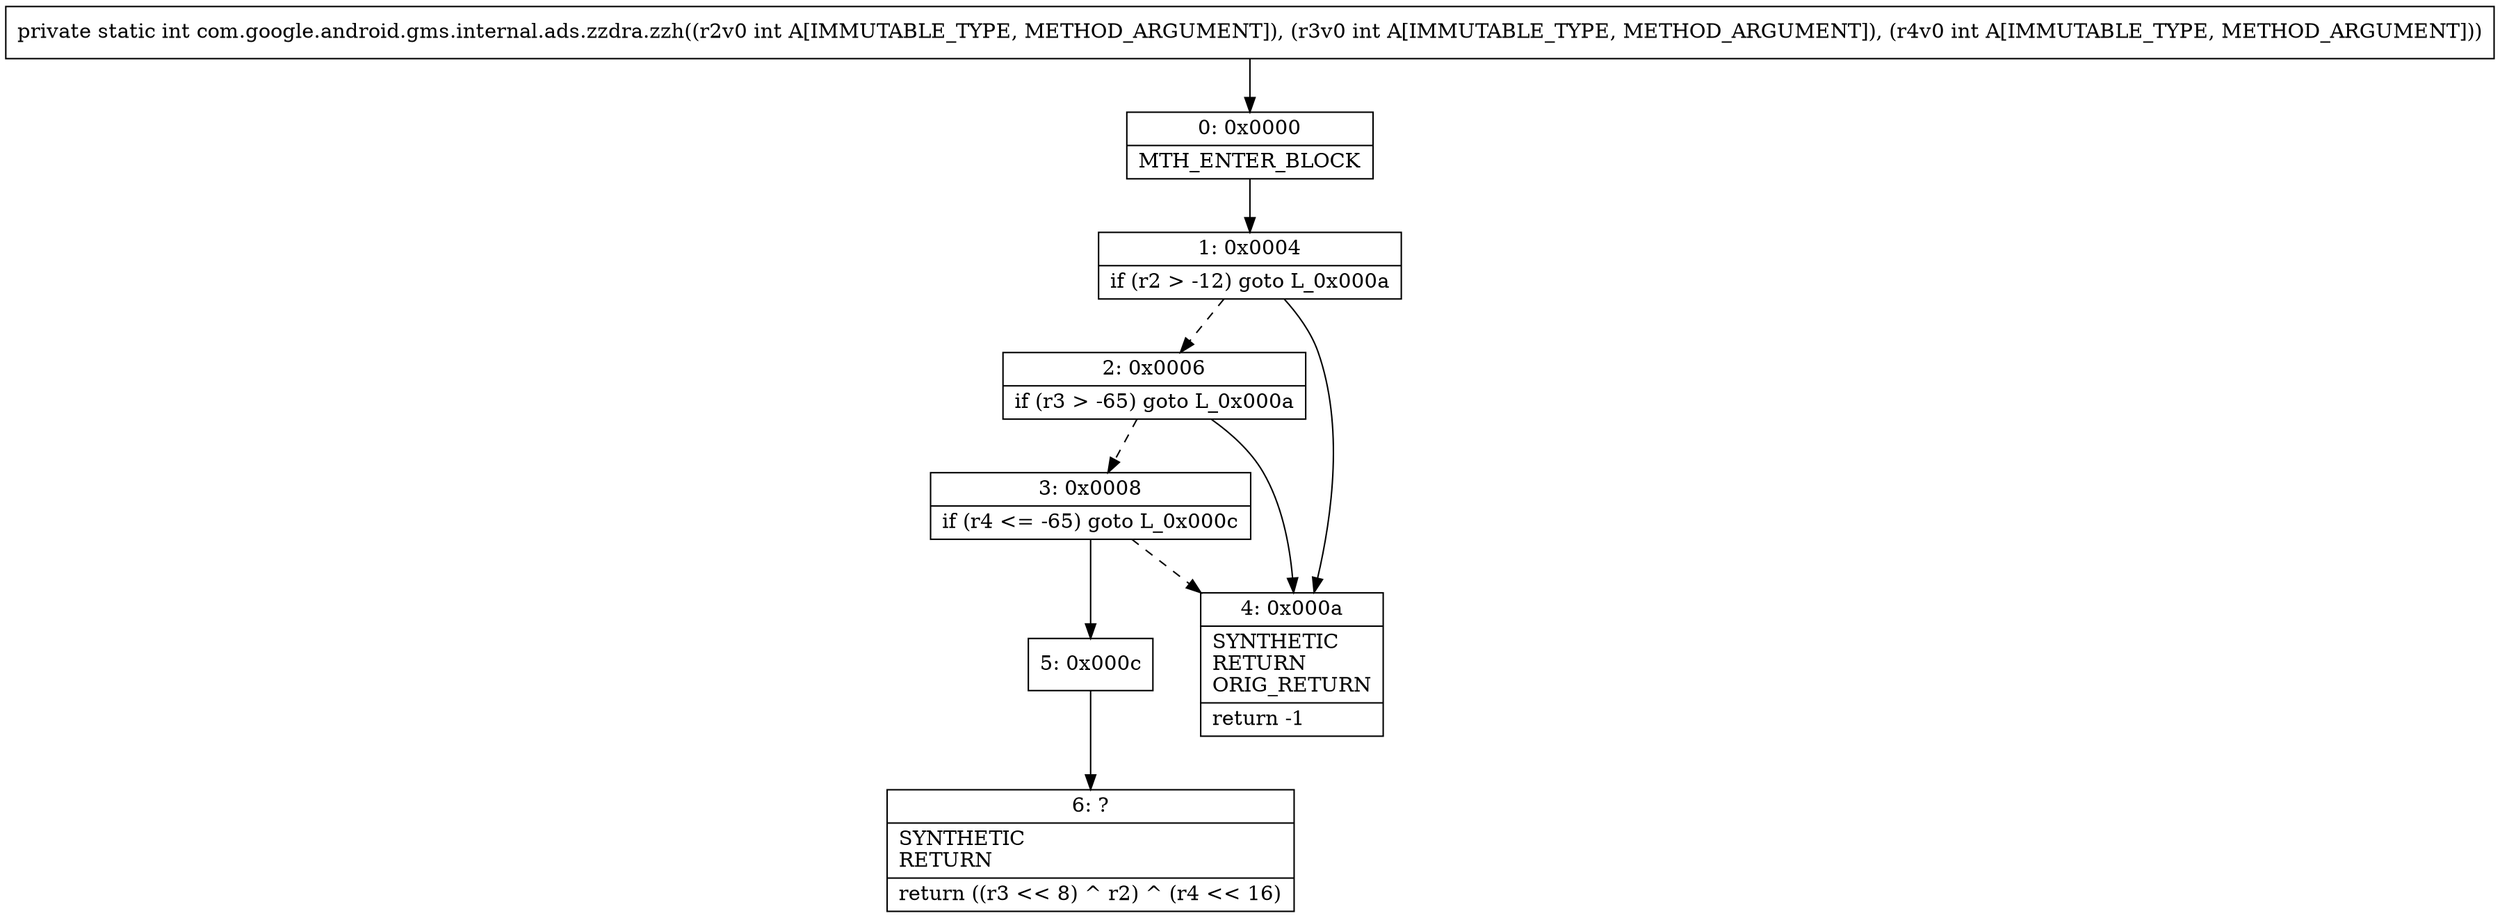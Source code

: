 digraph "CFG forcom.google.android.gms.internal.ads.zzdra.zzh(III)I" {
Node_0 [shape=record,label="{0\:\ 0x0000|MTH_ENTER_BLOCK\l}"];
Node_1 [shape=record,label="{1\:\ 0x0004|if (r2 \> \-12) goto L_0x000a\l}"];
Node_2 [shape=record,label="{2\:\ 0x0006|if (r3 \> \-65) goto L_0x000a\l}"];
Node_3 [shape=record,label="{3\:\ 0x0008|if (r4 \<= \-65) goto L_0x000c\l}"];
Node_4 [shape=record,label="{4\:\ 0x000a|SYNTHETIC\lRETURN\lORIG_RETURN\l|return \-1\l}"];
Node_5 [shape=record,label="{5\:\ 0x000c}"];
Node_6 [shape=record,label="{6\:\ ?|SYNTHETIC\lRETURN\l|return ((r3 \<\< 8) ^ r2) ^ (r4 \<\< 16)\l}"];
MethodNode[shape=record,label="{private static int com.google.android.gms.internal.ads.zzdra.zzh((r2v0 int A[IMMUTABLE_TYPE, METHOD_ARGUMENT]), (r3v0 int A[IMMUTABLE_TYPE, METHOD_ARGUMENT]), (r4v0 int A[IMMUTABLE_TYPE, METHOD_ARGUMENT])) }"];
MethodNode -> Node_0;
Node_0 -> Node_1;
Node_1 -> Node_2[style=dashed];
Node_1 -> Node_4;
Node_2 -> Node_3[style=dashed];
Node_2 -> Node_4;
Node_3 -> Node_4[style=dashed];
Node_3 -> Node_5;
Node_5 -> Node_6;
}

